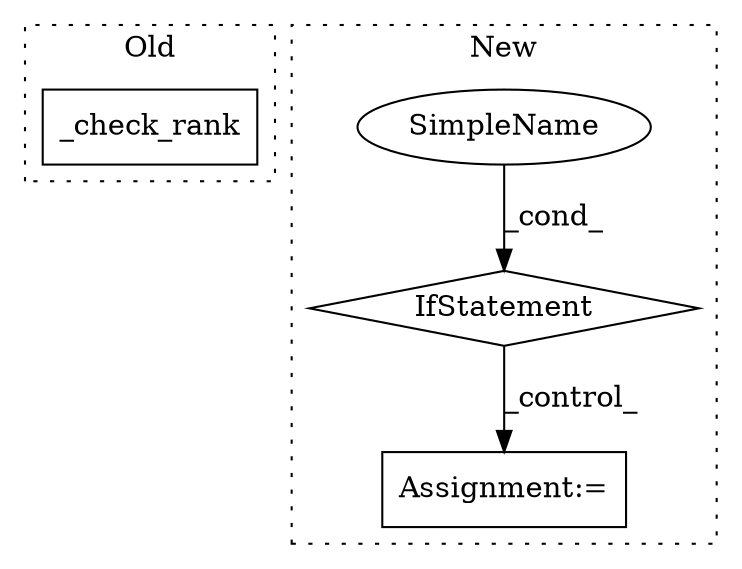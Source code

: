 digraph G {
subgraph cluster0 {
1 [label="_check_rank" a="32" s="13228,13260" l="12,1" shape="box"];
label = "Old";
style="dotted";
}
subgraph cluster1 {
2 [label="IfStatement" a="25" s="13024,13074" l="4,2" shape="diamond"];
3 [label="SimpleName" a="42" s="" l="" shape="ellipse"];
4 [label="Assignment:=" a="7" s="13167,13267" l="57,2" shape="box"];
label = "New";
style="dotted";
}
2 -> 4 [label="_control_"];
3 -> 2 [label="_cond_"];
}